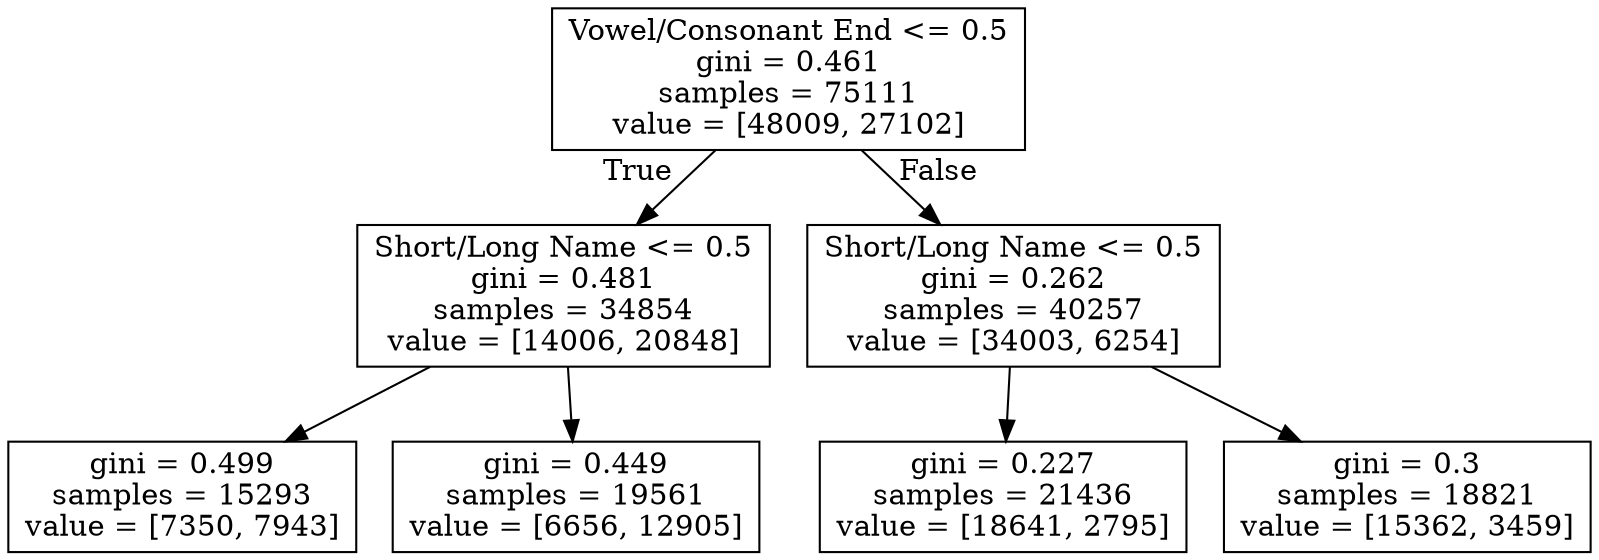 digraph Tree {
node [shape=box] ;
0 [label="Vowel/Consonant End <= 0.5\ngini = 0.461\nsamples = 75111\nvalue = [48009, 27102]"] ;
1 [label="Short/Long Name <= 0.5\ngini = 0.481\nsamples = 34854\nvalue = [14006, 20848]"] ;
0 -> 1 [labeldistance=2.5, labelangle=45, headlabel="True"] ;
2 [label="gini = 0.499\nsamples = 15293\nvalue = [7350, 7943]"] ;
1 -> 2 ;
3 [label="gini = 0.449\nsamples = 19561\nvalue = [6656, 12905]"] ;
1 -> 3 ;
4 [label="Short/Long Name <= 0.5\ngini = 0.262\nsamples = 40257\nvalue = [34003, 6254]"] ;
0 -> 4 [labeldistance=2.5, labelangle=-45, headlabel="False"] ;
5 [label="gini = 0.227\nsamples = 21436\nvalue = [18641, 2795]"] ;
4 -> 5 ;
6 [label="gini = 0.3\nsamples = 18821\nvalue = [15362, 3459]"] ;
4 -> 6 ;
}